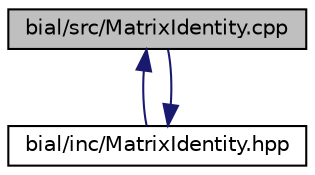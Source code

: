 digraph "bial/src/MatrixIdentity.cpp"
{
  edge [fontname="Helvetica",fontsize="10",labelfontname="Helvetica",labelfontsize="10"];
  node [fontname="Helvetica",fontsize="10",shape=record];
  Node1 [label="bial/src/MatrixIdentity.cpp",height=0.2,width=0.4,color="black", fillcolor="grey75", style="filled", fontcolor="black"];
  Node1 -> Node2 [dir="back",color="midnightblue",fontsize="10",style="solid",fontname="Helvetica"];
  Node2 [label="bial/inc/MatrixIdentity.hpp",height=0.2,width=0.4,color="black", fillcolor="white", style="filled",URL="$_matrix_identity_8hpp.html"];
  Node2 -> Node1 [dir="back",color="midnightblue",fontsize="10",style="solid",fontname="Helvetica"];
}
